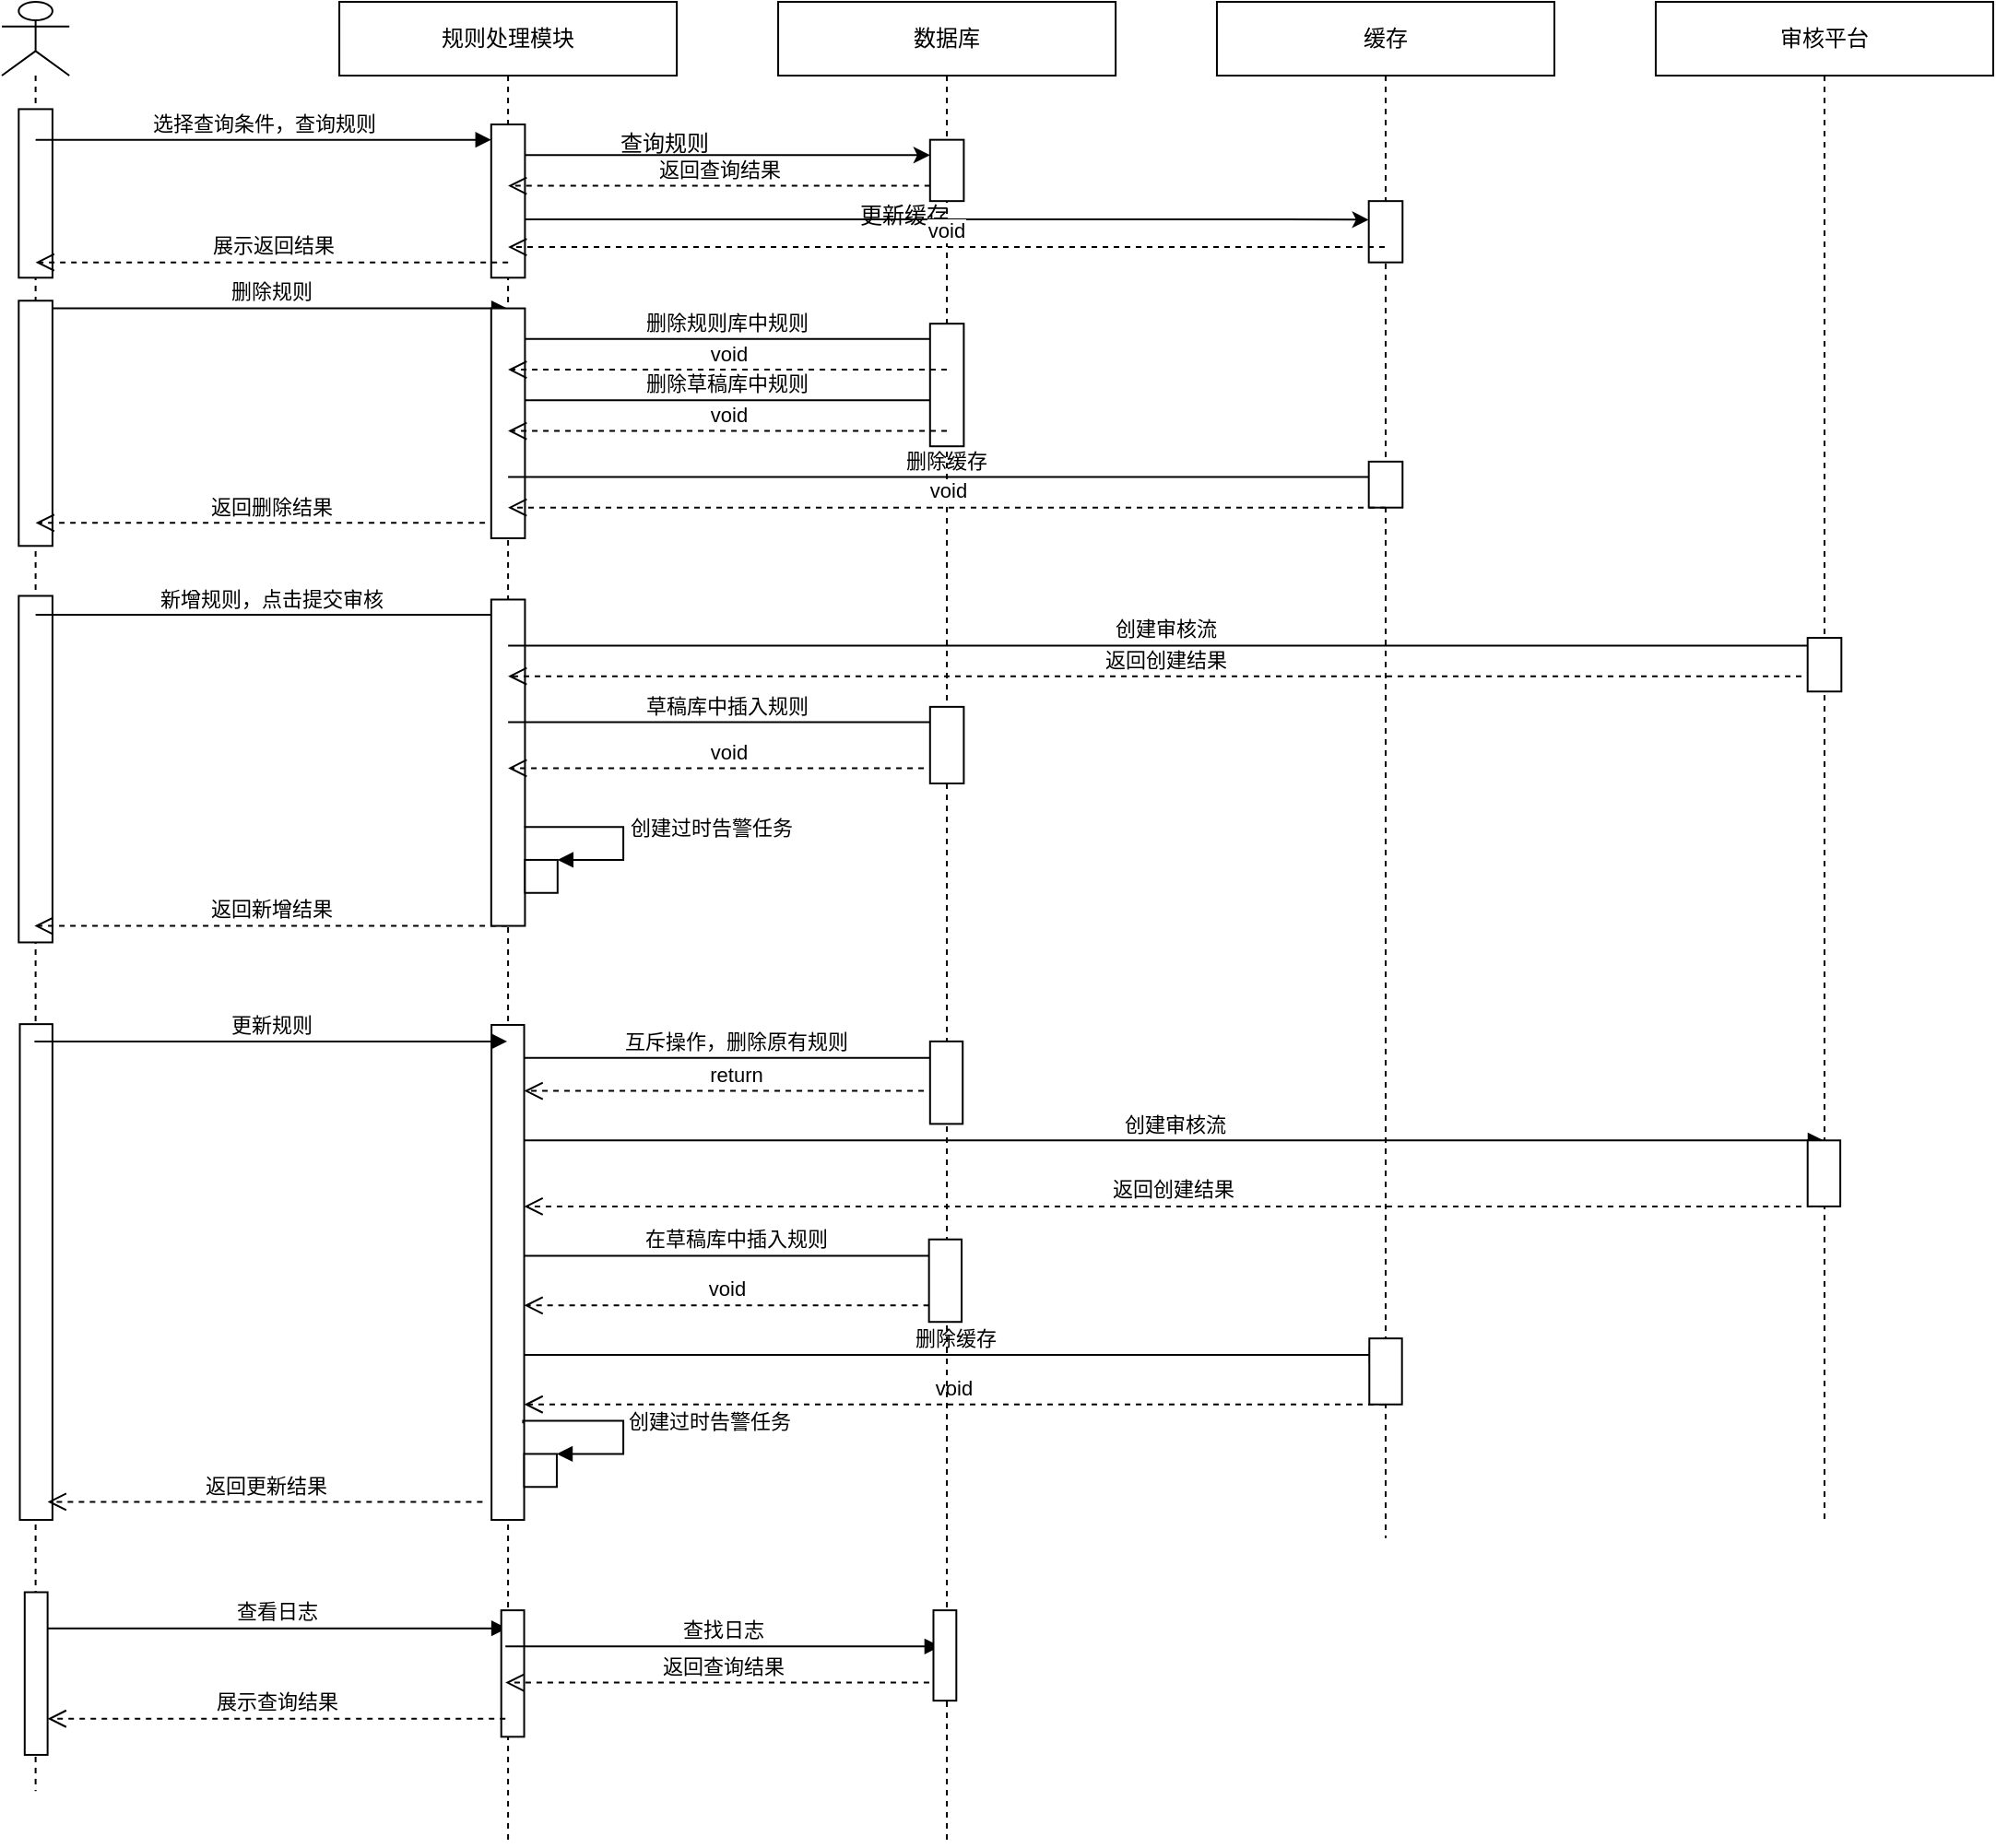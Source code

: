 <mxfile version="12.6.5" type="device"><diagram name="Page-1" id="13e1069c-82ec-6db2-03f1-153e76fe0fe0"><mxGraphModel dx="1221" dy="714" grid="1" gridSize="10" guides="1" tooltips="1" connect="1" arrows="1" fold="1" page="1" pageScale="1" pageWidth="1100" pageHeight="850" background="#ffffff" math="0" shadow="0"><root><mxCell id="0"/><mxCell id="1" parent="0"/><mxCell id="-e5fmW5VeUofQipWAP75-107" value="" style="group" vertex="1" connectable="0" parent="1"><mxGeometry x="170" y="150" width="1080" height="1000" as="geometry"/></mxCell><mxCell id="-e5fmW5VeUofQipWAP75-94" value="" style="group" vertex="1" connectable="0" parent="-e5fmW5VeUofQipWAP75-107"><mxGeometry width="1080" height="1000" as="geometry"/></mxCell><mxCell id="-e5fmW5VeUofQipWAP75-23" value="删除规则" style="html=1;verticalAlign=bottom;endArrow=block;" edge="1" parent="-e5fmW5VeUofQipWAP75-94" target="-e5fmW5VeUofQipWAP75-3"><mxGeometry width="80" relative="1" as="geometry"><mxPoint x="18.305" y="166.28" as="sourcePoint"/><mxPoint x="164.746" y="166.28" as="targetPoint"/></mxGeometry></mxCell><mxCell id="-e5fmW5VeUofQipWAP75-2" value="" style="shape=umlLifeline;participant=umlActor;perimeter=lifelinePerimeter;whiteSpace=wrap;html=1;container=1;collapsible=0;recursiveResize=0;verticalAlign=top;spacingTop=36;labelBackgroundColor=#ffffff;outlineConnect=0;" vertex="1" parent="-e5fmW5VeUofQipWAP75-94"><mxGeometry width="36.608" height="970.588" as="geometry"/></mxCell><mxCell id="-e5fmW5VeUofQipWAP75-8" value="" style="html=1;points=[];perimeter=orthogonalPerimeter;" vertex="1" parent="-e5fmW5VeUofQipWAP75-2"><mxGeometry x="9.153" y="58.198" width="18.305" height="91.454" as="geometry"/></mxCell><mxCell id="-e5fmW5VeUofQipWAP75-42" value="" style="html=1;points=[];perimeter=orthogonalPerimeter;" vertex="1" parent="-e5fmW5VeUofQipWAP75-2"><mxGeometry x="9.153" y="162.123" width="18.305" height="133.024" as="geometry"/></mxCell><mxCell id="-e5fmW5VeUofQipWAP75-38" value="返回删除结果" style="html=1;verticalAlign=bottom;endArrow=open;dashed=1;endSize=8;" edge="1" parent="-e5fmW5VeUofQipWAP75-2" source="-e5fmW5VeUofQipWAP75-3"><mxGeometry relative="1" as="geometry"><mxPoint x="164.746" y="282.676" as="sourcePoint"/><mxPoint x="18.305" y="282.676" as="targetPoint"/></mxGeometry></mxCell><mxCell id="-e5fmW5VeUofQipWAP75-43" value="" style="html=1;points=[];perimeter=orthogonalPerimeter;" vertex="1" parent="-e5fmW5VeUofQipWAP75-2"><mxGeometry x="9.153" y="322.251" width="18.307" height="187.98" as="geometry"/></mxCell><mxCell id="-e5fmW5VeUofQipWAP75-45" value="新增规则，点击提交审核" style="html=1;verticalAlign=bottom;endArrow=block;" edge="1" parent="-e5fmW5VeUofQipWAP75-2" target="-e5fmW5VeUofQipWAP75-3"><mxGeometry width="80" relative="1" as="geometry"><mxPoint x="18.305" y="332.56" as="sourcePoint"/><mxPoint x="164.746" y="332.56" as="targetPoint"/></mxGeometry></mxCell><mxCell id="-e5fmW5VeUofQipWAP75-66" value="返回新增结果" style="html=1;verticalAlign=bottom;endArrow=open;dashed=1;endSize=8;" edge="1" parent="-e5fmW5VeUofQipWAP75-2" source="-e5fmW5VeUofQipWAP75-3"><mxGeometry relative="1" as="geometry"><mxPoint x="159.344" y="501.279" as="sourcePoint"/><mxPoint x="17.705" y="501.279" as="targetPoint"/></mxGeometry></mxCell><mxCell id="-e5fmW5VeUofQipWAP75-67" value="" style="html=1;points=[];perimeter=orthogonalPerimeter;" vertex="1" parent="-e5fmW5VeUofQipWAP75-2"><mxGeometry x="9.757" y="554.569" width="17.702" height="268.961" as="geometry"/></mxCell><mxCell id="-e5fmW5VeUofQipWAP75-95" value="返回更新结果" style="html=1;verticalAlign=bottom;endArrow=open;dashed=1;endSize=8;" edge="1" parent="-e5fmW5VeUofQipWAP75-2"><mxGeometry relative="1" as="geometry"><mxPoint x="260.69" y="813.725" as="sourcePoint"/><mxPoint x="24.828" y="813.725" as="targetPoint"/></mxGeometry></mxCell><mxCell id="-e5fmW5VeUofQipWAP75-96" value="" style="html=1;points=[];perimeter=orthogonalPerimeter;" vertex="1" parent="-e5fmW5VeUofQipWAP75-2"><mxGeometry x="12.401" y="862.745" width="12.414" height="88.235" as="geometry"/></mxCell><mxCell id="-e5fmW5VeUofQipWAP75-98" value="查看日志" style="html=1;verticalAlign=bottom;endArrow=block;" edge="1" parent="-e5fmW5VeUofQipWAP75-2" target="-e5fmW5VeUofQipWAP75-3"><mxGeometry width="80" relative="1" as="geometry"><mxPoint x="24.828" y="882.353" as="sourcePoint"/><mxPoint x="124.138" y="882.353" as="targetPoint"/></mxGeometry></mxCell><mxCell id="-e5fmW5VeUofQipWAP75-3" value="规则处理模块" style="shape=umlLifeline;perimeter=lifelinePerimeter;whiteSpace=wrap;html=1;container=1;collapsible=0;recursiveResize=0;outlineConnect=0;" vertex="1" parent="-e5fmW5VeUofQipWAP75-94"><mxGeometry x="183.029" width="183.029" height="1000" as="geometry"/></mxCell><mxCell id="-e5fmW5VeUofQipWAP75-9" value="" style="html=1;points=[];perimeter=orthogonalPerimeter;" vertex="1" parent="-e5fmW5VeUofQipWAP75-3"><mxGeometry x="82.373" y="66.512" width="18.305" height="83.14" as="geometry"/></mxCell><mxCell id="-e5fmW5VeUofQipWAP75-25" value="删除规则库中规则" style="html=1;verticalAlign=bottom;endArrow=block;" edge="1" parent="-e5fmW5VeUofQipWAP75-3" target="-e5fmW5VeUofQipWAP75-4"><mxGeometry width="80" relative="1" as="geometry"><mxPoint x="91.525" y="182.908" as="sourcePoint"/><mxPoint x="237.966" y="182.908" as="targetPoint"/></mxGeometry></mxCell><mxCell id="-e5fmW5VeUofQipWAP75-28" value="删除草稿库中规则" style="html=1;verticalAlign=bottom;endArrow=block;" edge="1" parent="-e5fmW5VeUofQipWAP75-3" target="-e5fmW5VeUofQipWAP75-4"><mxGeometry width="80" relative="1" as="geometry"><mxPoint x="91.525" y="216.164" as="sourcePoint"/><mxPoint x="237.966" y="216.164" as="targetPoint"/></mxGeometry></mxCell><mxCell id="-e5fmW5VeUofQipWAP75-32" value="" style="html=1;points=[];perimeter=orthogonalPerimeter;" vertex="1" parent="-e5fmW5VeUofQipWAP75-3"><mxGeometry x="82.373" y="166.28" width="18.305" height="124.71" as="geometry"/></mxCell><mxCell id="-e5fmW5VeUofQipWAP75-34" value="删除缓存" style="html=1;verticalAlign=bottom;endArrow=block;" edge="1" parent="-e5fmW5VeUofQipWAP75-3" target="-e5fmW5VeUofQipWAP75-5"><mxGeometry width="80" relative="1" as="geometry"><mxPoint x="91.525" y="257.734" as="sourcePoint"/><mxPoint x="237.966" y="257.734" as="targetPoint"/></mxGeometry></mxCell><mxCell id="-e5fmW5VeUofQipWAP75-41" value="" style="html=1;points=[];perimeter=orthogonalPerimeter;" vertex="1" parent="-e5fmW5VeUofQipWAP75-3"><mxGeometry x="82.381" y="324.247" width="18.307" height="177.032" as="geometry"/></mxCell><mxCell id="-e5fmW5VeUofQipWAP75-48" value="创建审核流" style="html=1;verticalAlign=bottom;endArrow=block;" edge="1" parent="-e5fmW5VeUofQipWAP75-3" target="-e5fmW5VeUofQipWAP75-39"><mxGeometry width="80" relative="1" as="geometry"><mxPoint x="91.525" y="349.188" as="sourcePoint"/><mxPoint x="237.966" y="349.188" as="targetPoint"/></mxGeometry></mxCell><mxCell id="-e5fmW5VeUofQipWAP75-49" value="返回创建结果" style="html=1;verticalAlign=bottom;endArrow=open;dashed=1;endSize=8;" edge="1" parent="-e5fmW5VeUofQipWAP75-3" source="-e5fmW5VeUofQipWAP75-39"><mxGeometry relative="1" as="geometry"><mxPoint x="237.966" y="365.816" as="sourcePoint"/><mxPoint x="91.525" y="365.816" as="targetPoint"/><Array as="points"><mxPoint x="530.847" y="365.816"/></Array></mxGeometry></mxCell><mxCell id="-e5fmW5VeUofQipWAP75-52" value="草稿库中插入规则" style="html=1;verticalAlign=bottom;endArrow=block;" edge="1" parent="-e5fmW5VeUofQipWAP75-3" target="-e5fmW5VeUofQipWAP75-4"><mxGeometry width="80" relative="1" as="geometry"><mxPoint x="91.525" y="390.758" as="sourcePoint"/><mxPoint x="237.966" y="390.758" as="targetPoint"/></mxGeometry></mxCell><mxCell id="-e5fmW5VeUofQipWAP75-53" value="void" style="html=1;verticalAlign=bottom;endArrow=open;dashed=1;endSize=8;" edge="1" parent="-e5fmW5VeUofQipWAP75-3" source="-e5fmW5VeUofQipWAP75-4"><mxGeometry relative="1" as="geometry"><mxPoint x="237.966" y="415.7" as="sourcePoint"/><mxPoint x="91.525" y="415.7" as="targetPoint"/></mxGeometry></mxCell><mxCell id="-e5fmW5VeUofQipWAP75-64" value="" style="html=1;points=[];perimeter=orthogonalPerimeter;" vertex="1" parent="-e5fmW5VeUofQipWAP75-3"><mxGeometry x="100.67" y="465.473" width="17.705" height="17.903" as="geometry"/></mxCell><mxCell id="-e5fmW5VeUofQipWAP75-65" value="创建过时告警任务" style="edgeStyle=orthogonalEdgeStyle;html=1;align=left;spacingLeft=2;endArrow=block;rounded=0;entryX=1;entryY=0;" edge="1" target="-e5fmW5VeUofQipWAP75-64" parent="-e5fmW5VeUofQipWAP75-3"><mxGeometry relative="1" as="geometry"><mxPoint x="100.237" y="447.57" as="sourcePoint"/><Array as="points"><mxPoint x="154.033" y="447.57"/><mxPoint x="154.033" y="465.473"/><mxPoint x="118.623" y="465.473"/></Array></mxGeometry></mxCell><mxCell id="-e5fmW5VeUofQipWAP75-68" value="" style="html=1;points=[];perimeter=orthogonalPerimeter;" vertex="1" parent="-e5fmW5VeUofQipWAP75-3"><mxGeometry x="82.539" y="554.99" width="17.702" height="268.539" as="geometry"/></mxCell><mxCell id="-e5fmW5VeUofQipWAP75-76" value="互斥操作，删除原有规则" style="html=1;verticalAlign=bottom;endArrow=block;" edge="1" parent="-e5fmW5VeUofQipWAP75-3" target="-e5fmW5VeUofQipWAP75-4"><mxGeometry width="80" relative="1" as="geometry"><mxPoint x="100.245" y="572.89" as="sourcePoint"/><mxPoint x="241.885" y="572.89" as="targetPoint"/></mxGeometry></mxCell><mxCell id="-e5fmW5VeUofQipWAP75-77" value="return" style="html=1;verticalAlign=bottom;endArrow=open;dashed=1;endSize=8;" edge="1" parent="-e5fmW5VeUofQipWAP75-3" source="-e5fmW5VeUofQipWAP75-4"><mxGeometry relative="1" as="geometry"><mxPoint x="241.885" y="590.793" as="sourcePoint"/><mxPoint x="100.245" y="590.793" as="targetPoint"/><Array as="points"/></mxGeometry></mxCell><mxCell id="-e5fmW5VeUofQipWAP75-81" value="创建审核流" style="html=1;verticalAlign=bottom;endArrow=block;" edge="1" parent="-e5fmW5VeUofQipWAP75-3" target="-e5fmW5VeUofQipWAP75-39"><mxGeometry width="80" relative="1" as="geometry"><mxPoint x="100.245" y="617.647" as="sourcePoint"/><mxPoint x="241.885" y="617.647" as="targetPoint"/><Array as="points"><mxPoint x="472.049" y="617.647"/></Array></mxGeometry></mxCell><mxCell id="-e5fmW5VeUofQipWAP75-82" value="返回创建结果" style="html=1;verticalAlign=bottom;endArrow=open;dashed=1;endSize=8;" edge="1" parent="-e5fmW5VeUofQipWAP75-3" source="-e5fmW5VeUofQipWAP75-39"><mxGeometry relative="1" as="geometry"><mxPoint x="241.885" y="653.453" as="sourcePoint"/><mxPoint x="100.245" y="653.453" as="targetPoint"/><Array as="points"><mxPoint x="525.163" y="653.453"/></Array></mxGeometry></mxCell><mxCell id="-e5fmW5VeUofQipWAP75-85" value="在草稿库中插入规则" style="html=1;verticalAlign=bottom;endArrow=block;" edge="1" parent="-e5fmW5VeUofQipWAP75-3" target="-e5fmW5VeUofQipWAP75-4"><mxGeometry width="80" relative="1" as="geometry"><mxPoint x="100.245" y="680.307" as="sourcePoint"/><mxPoint x="241.885" y="680.307" as="targetPoint"/></mxGeometry></mxCell><mxCell id="-e5fmW5VeUofQipWAP75-86" value="void" style="html=1;verticalAlign=bottom;endArrow=open;dashed=1;endSize=8;" edge="1" parent="-e5fmW5VeUofQipWAP75-3" source="-e5fmW5VeUofQipWAP75-84"><mxGeometry relative="1" as="geometry"><mxPoint x="241.885" y="707.161" as="sourcePoint"/><mxPoint x="100.245" y="707.161" as="targetPoint"/></mxGeometry></mxCell><mxCell id="-e5fmW5VeUofQipWAP75-90" value="删除缓存" style="html=1;verticalAlign=bottom;endArrow=block;" edge="1" parent="-e5fmW5VeUofQipWAP75-3" target="-e5fmW5VeUofQipWAP75-5"><mxGeometry width="80" relative="1" as="geometry"><mxPoint x="100.245" y="734.015" as="sourcePoint"/><mxPoint x="241.885" y="734.015" as="targetPoint"/></mxGeometry></mxCell><mxCell id="-e5fmW5VeUofQipWAP75-91" value="void" style="html=1;verticalAlign=bottom;endArrow=open;dashed=1;endSize=8;" edge="1" parent="-e5fmW5VeUofQipWAP75-3" source="-e5fmW5VeUofQipWAP75-5"><mxGeometry relative="1" as="geometry"><mxPoint x="241.885" y="760.87" as="sourcePoint"/><mxPoint x="100.245" y="760.87" as="targetPoint"/></mxGeometry></mxCell><mxCell id="-e5fmW5VeUofQipWAP75-92" value="" style="html=1;points=[];perimeter=orthogonalPerimeter;" vertex="1" parent="-e5fmW5VeUofQipWAP75-3"><mxGeometry x="100.245" y="787.724" width="17.705" height="17.903" as="geometry"/></mxCell><mxCell id="-e5fmW5VeUofQipWAP75-93" value="创建过时告警任务" style="edgeStyle=orthogonalEdgeStyle;html=1;align=left;spacingLeft=2;endArrow=block;rounded=0;entryX=1;entryY=0;exitX=0.967;exitY=0.805;exitDx=0;exitDy=0;exitPerimeter=0;" edge="1" target="-e5fmW5VeUofQipWAP75-92" parent="-e5fmW5VeUofQipWAP75-3" source="-e5fmW5VeUofQipWAP75-68"><mxGeometry relative="1" as="geometry"><mxPoint x="109.098" y="769.821" as="sourcePoint"/><Array as="points"><mxPoint x="99.148" y="769.821"/><mxPoint x="154.033" y="769.821"/><mxPoint x="154.033" y="787.724"/></Array></mxGeometry></mxCell><mxCell id="-e5fmW5VeUofQipWAP75-97" value="" style="html=1;points=[];perimeter=orthogonalPerimeter;" vertex="1" parent="-e5fmW5VeUofQipWAP75-3"><mxGeometry x="87.828" y="872.549" width="12.414" height="68.627" as="geometry"/></mxCell><mxCell id="-e5fmW5VeUofQipWAP75-100" value="查找日志" style="html=1;verticalAlign=bottom;endArrow=block;entryX=0.3;entryY=0.4;entryDx=0;entryDy=0;entryPerimeter=0;" edge="1" parent="-e5fmW5VeUofQipWAP75-3" target="-e5fmW5VeUofQipWAP75-99"><mxGeometry width="80" relative="1" as="geometry"><mxPoint x="90.074" y="892.157" as="sourcePoint"/><mxPoint x="189.385" y="892.157" as="targetPoint"/></mxGeometry></mxCell><mxCell id="-e5fmW5VeUofQipWAP75-105" value="返回查询结果" style="html=1;verticalAlign=bottom;endArrow=open;dashed=1;endSize=8;" edge="1" parent="-e5fmW5VeUofQipWAP75-3"><mxGeometry relative="1" as="geometry"><mxPoint x="325.937" y="911.765" as="sourcePoint"/><mxPoint x="90.074" y="911.765" as="targetPoint"/></mxGeometry></mxCell><mxCell id="-e5fmW5VeUofQipWAP75-4" value="数据库" style="shape=umlLifeline;perimeter=lifelinePerimeter;whiteSpace=wrap;html=1;container=1;collapsible=0;recursiveResize=0;outlineConnect=0;" vertex="1" parent="-e5fmW5VeUofQipWAP75-94"><mxGeometry x="421.026" width="183.029" height="1000" as="geometry"/></mxCell><mxCell id="-e5fmW5VeUofQipWAP75-11" value="" style="html=1;points=[];perimeter=orthogonalPerimeter;" vertex="1" parent="-e5fmW5VeUofQipWAP75-4"><mxGeometry x="82.373" y="74.826" width="18.305" height="33.256" as="geometry"/></mxCell><mxCell id="-e5fmW5VeUofQipWAP75-26" value="" style="html=1;points=[];perimeter=orthogonalPerimeter;" vertex="1" parent="-e5fmW5VeUofQipWAP75-4"><mxGeometry x="82.373" y="174.594" width="18.305" height="66.512" as="geometry"/></mxCell><mxCell id="-e5fmW5VeUofQipWAP75-51" value="" style="html=1;points=[];perimeter=orthogonalPerimeter;" vertex="1" parent="-e5fmW5VeUofQipWAP75-4"><mxGeometry x="82.373" y="382.444" width="18.305" height="41.57" as="geometry"/></mxCell><mxCell id="-e5fmW5VeUofQipWAP75-60" value="更新缓存" style="text;html=1;align=center;verticalAlign=middle;resizable=0;points=[];autosize=1;" vertex="1" parent="-e5fmW5VeUofQipWAP75-4"><mxGeometry x="38.405" y="105.627" width="60" height="20" as="geometry"/></mxCell><mxCell id="-e5fmW5VeUofQipWAP75-70" value="" style="html=1;points=[];perimeter=orthogonalPerimeter;" vertex="1" parent="-e5fmW5VeUofQipWAP75-4"><mxGeometry x="82.381" y="563.939" width="17.705" height="44.757" as="geometry"/></mxCell><mxCell id="-e5fmW5VeUofQipWAP75-84" value="" style="html=1;points=[];perimeter=orthogonalPerimeter;" vertex="1" parent="-e5fmW5VeUofQipWAP75-4"><mxGeometry x="81.797" y="671.355" width="17.705" height="44.757" as="geometry"/></mxCell><mxCell id="-e5fmW5VeUofQipWAP75-99" value="" style="html=1;points=[];perimeter=orthogonalPerimeter;" vertex="1" parent="-e5fmW5VeUofQipWAP75-4"><mxGeometry x="84.215" y="872.549" width="12.414" height="49.02" as="geometry"/></mxCell><mxCell id="-e5fmW5VeUofQipWAP75-5" value="缓存" style="shape=umlLifeline;perimeter=lifelinePerimeter;whiteSpace=wrap;html=1;container=1;collapsible=0;recursiveResize=0;outlineConnect=0;" vertex="1" parent="-e5fmW5VeUofQipWAP75-94"><mxGeometry x="658.974" width="183.029" height="833.333" as="geometry"/></mxCell><mxCell id="-e5fmW5VeUofQipWAP75-16" value="" style="html=1;points=[];perimeter=orthogonalPerimeter;" vertex="1" parent="-e5fmW5VeUofQipWAP75-5"><mxGeometry x="82.373" y="108.082" width="18.305" height="33.256" as="geometry"/></mxCell><mxCell id="-e5fmW5VeUofQipWAP75-31" value="" style="html=1;points=[];perimeter=orthogonalPerimeter;" vertex="1" parent="-e5fmW5VeUofQipWAP75-5"><mxGeometry x="82.373" y="249.42" width="18.305" height="24.942" as="geometry"/></mxCell><mxCell id="-e5fmW5VeUofQipWAP75-87" value="" style="html=1;points=[];perimeter=orthogonalPerimeter;" vertex="1" parent="-e5fmW5VeUofQipWAP75-5"><mxGeometry x="82.664" y="725.064" width="17.705" height="35.806" as="geometry"/></mxCell><mxCell id="-e5fmW5VeUofQipWAP75-10" value="选择查询条件，查询规则" style="html=1;verticalAlign=bottom;endArrow=block;" edge="1" parent="-e5fmW5VeUofQipWAP75-94" source="-e5fmW5VeUofQipWAP75-2" target="-e5fmW5VeUofQipWAP75-9"><mxGeometry width="80" relative="1" as="geometry"><mxPoint x="128.136" y="74.826" as="sourcePoint"/><mxPoint x="256.271" y="74.826" as="targetPoint"/><Array as="points"><mxPoint x="256.271" y="74.826"/></Array></mxGeometry></mxCell><mxCell id="-e5fmW5VeUofQipWAP75-13" style="edgeStyle=orthogonalEdgeStyle;rounded=0;orthogonalLoop=1;jettySize=auto;html=1;" edge="1" parent="-e5fmW5VeUofQipWAP75-94" source="-e5fmW5VeUofQipWAP75-9" target="-e5fmW5VeUofQipWAP75-11"><mxGeometry relative="1" as="geometry"><mxPoint x="475.932" y="84.803" as="targetPoint"/><Array as="points"><mxPoint x="439.322" y="83.14"/><mxPoint x="439.322" y="83.14"/></Array></mxGeometry></mxCell><mxCell id="-e5fmW5VeUofQipWAP75-14" value="查询规则" style="text;html=1;align=center;verticalAlign=middle;resizable=0;points=[];autosize=1;" vertex="1" parent="-e5fmW5VeUofQipWAP75-94"><mxGeometry x="329.492" y="66.512" width="60" height="20" as="geometry"/></mxCell><mxCell id="-e5fmW5VeUofQipWAP75-15" value="返回查询结果" style="html=1;verticalAlign=bottom;endArrow=open;dashed=1;endSize=8;" edge="1" parent="-e5fmW5VeUofQipWAP75-94" source="-e5fmW5VeUofQipWAP75-11" target="-e5fmW5VeUofQipWAP75-3"><mxGeometry relative="1" as="geometry"><mxPoint x="494.237" y="99.768" as="sourcePoint"/><mxPoint x="347.797" y="99.768" as="targetPoint"/><Array as="points"><mxPoint x="457.627" y="99.768"/></Array></mxGeometry></mxCell><mxCell id="-e5fmW5VeUofQipWAP75-17" style="edgeStyle=orthogonalEdgeStyle;rounded=0;orthogonalLoop=1;jettySize=auto;html=1;entryX=0;entryY=0.304;entryDx=0;entryDy=0;entryPerimeter=0;" edge="1" parent="-e5fmW5VeUofQipWAP75-94" source="-e5fmW5VeUofQipWAP75-9" target="-e5fmW5VeUofQipWAP75-16"><mxGeometry relative="1" as="geometry"><Array as="points"><mxPoint x="695.593" y="118.059"/><mxPoint x="695.593" y="118.059"/></Array></mxGeometry></mxCell><mxCell id="-e5fmW5VeUofQipWAP75-18" value="void" style="html=1;verticalAlign=bottom;endArrow=open;dashed=1;endSize=8;" edge="1" parent="-e5fmW5VeUofQipWAP75-94" source="-e5fmW5VeUofQipWAP75-5"><mxGeometry relative="1" as="geometry"><mxPoint x="421.017" y="133.024" as="sourcePoint"/><mxPoint x="274.576" y="133.024" as="targetPoint"/></mxGeometry></mxCell><mxCell id="-e5fmW5VeUofQipWAP75-22" value="展示返回结果" style="html=1;verticalAlign=bottom;endArrow=open;dashed=1;endSize=8;" edge="1" parent="-e5fmW5VeUofQipWAP75-94" target="-e5fmW5VeUofQipWAP75-2"><mxGeometry relative="1" as="geometry"><mxPoint x="274.576" y="141.338" as="sourcePoint"/><mxPoint x="128.136" y="141.338" as="targetPoint"/></mxGeometry></mxCell><mxCell id="-e5fmW5VeUofQipWAP75-27" value="void" style="html=1;verticalAlign=bottom;endArrow=open;dashed=1;endSize=8;" edge="1" parent="-e5fmW5VeUofQipWAP75-94" target="-e5fmW5VeUofQipWAP75-3"><mxGeometry relative="1" as="geometry"><mxPoint x="512.542" y="199.536" as="sourcePoint"/><mxPoint x="366.102" y="199.536" as="targetPoint"/></mxGeometry></mxCell><mxCell id="-e5fmW5VeUofQipWAP75-30" value="void" style="html=1;verticalAlign=bottom;endArrow=open;dashed=1;endSize=8;" edge="1" parent="-e5fmW5VeUofQipWAP75-94" target="-e5fmW5VeUofQipWAP75-3"><mxGeometry relative="1" as="geometry"><mxPoint x="512.542" y="232.792" as="sourcePoint"/><mxPoint x="366.102" y="232.792" as="targetPoint"/></mxGeometry></mxCell><mxCell id="-e5fmW5VeUofQipWAP75-35" value="void" style="html=1;verticalAlign=bottom;endArrow=open;dashed=1;endSize=8;" edge="1" parent="-e5fmW5VeUofQipWAP75-94" target="-e5fmW5VeUofQipWAP75-3"><mxGeometry relative="1" as="geometry"><mxPoint x="750.508" y="274.362" as="sourcePoint"/><mxPoint x="604.068" y="274.362" as="targetPoint"/><Array as="points"><mxPoint x="567.458" y="274.362"/></Array></mxGeometry></mxCell><mxCell id="-e5fmW5VeUofQipWAP75-39" value="审核平台" style="shape=umlLifeline;perimeter=lifelinePerimeter;whiteSpace=wrap;html=1;container=1;collapsible=0;recursiveResize=0;outlineConnect=0;" vertex="1" parent="-e5fmW5VeUofQipWAP75-94"><mxGeometry x="896.971" width="183.029" height="823.529" as="geometry"/></mxCell><mxCell id="-e5fmW5VeUofQipWAP75-47" value="" style="html=1;points=[];perimeter=orthogonalPerimeter;" vertex="1" parent="-e5fmW5VeUofQipWAP75-39"><mxGeometry x="82.373" y="345.031" width="18.305" height="29.099" as="geometry"/></mxCell><mxCell id="-e5fmW5VeUofQipWAP75-79" value="" style="html=1;points=[];perimeter=orthogonalPerimeter;" vertex="1" parent="-e5fmW5VeUofQipWAP75-39"><mxGeometry x="82.381" y="617.647" width="17.705" height="35.806" as="geometry"/></mxCell><mxCell id="-e5fmW5VeUofQipWAP75-69" value="更新规则" style="html=1;verticalAlign=bottom;endArrow=block;" edge="1" parent="-e5fmW5VeUofQipWAP75-94" target="-e5fmW5VeUofQipWAP75-3"><mxGeometry width="80" relative="1" as="geometry"><mxPoint x="17.705" y="563.939" as="sourcePoint"/><mxPoint x="159.344" y="563.939" as="targetPoint"/></mxGeometry></mxCell><mxCell id="-e5fmW5VeUofQipWAP75-106" value="展示查询结果" style="html=1;verticalAlign=bottom;endArrow=open;dashed=1;endSize=8;" edge="1" parent="-e5fmW5VeUofQipWAP75-94" target="-e5fmW5VeUofQipWAP75-96"><mxGeometry relative="1" as="geometry"><mxPoint x="273.103" y="931.373" as="sourcePoint"/><mxPoint x="173.793" y="931.373" as="targetPoint"/></mxGeometry></mxCell></root></mxGraphModel></diagram></mxfile>